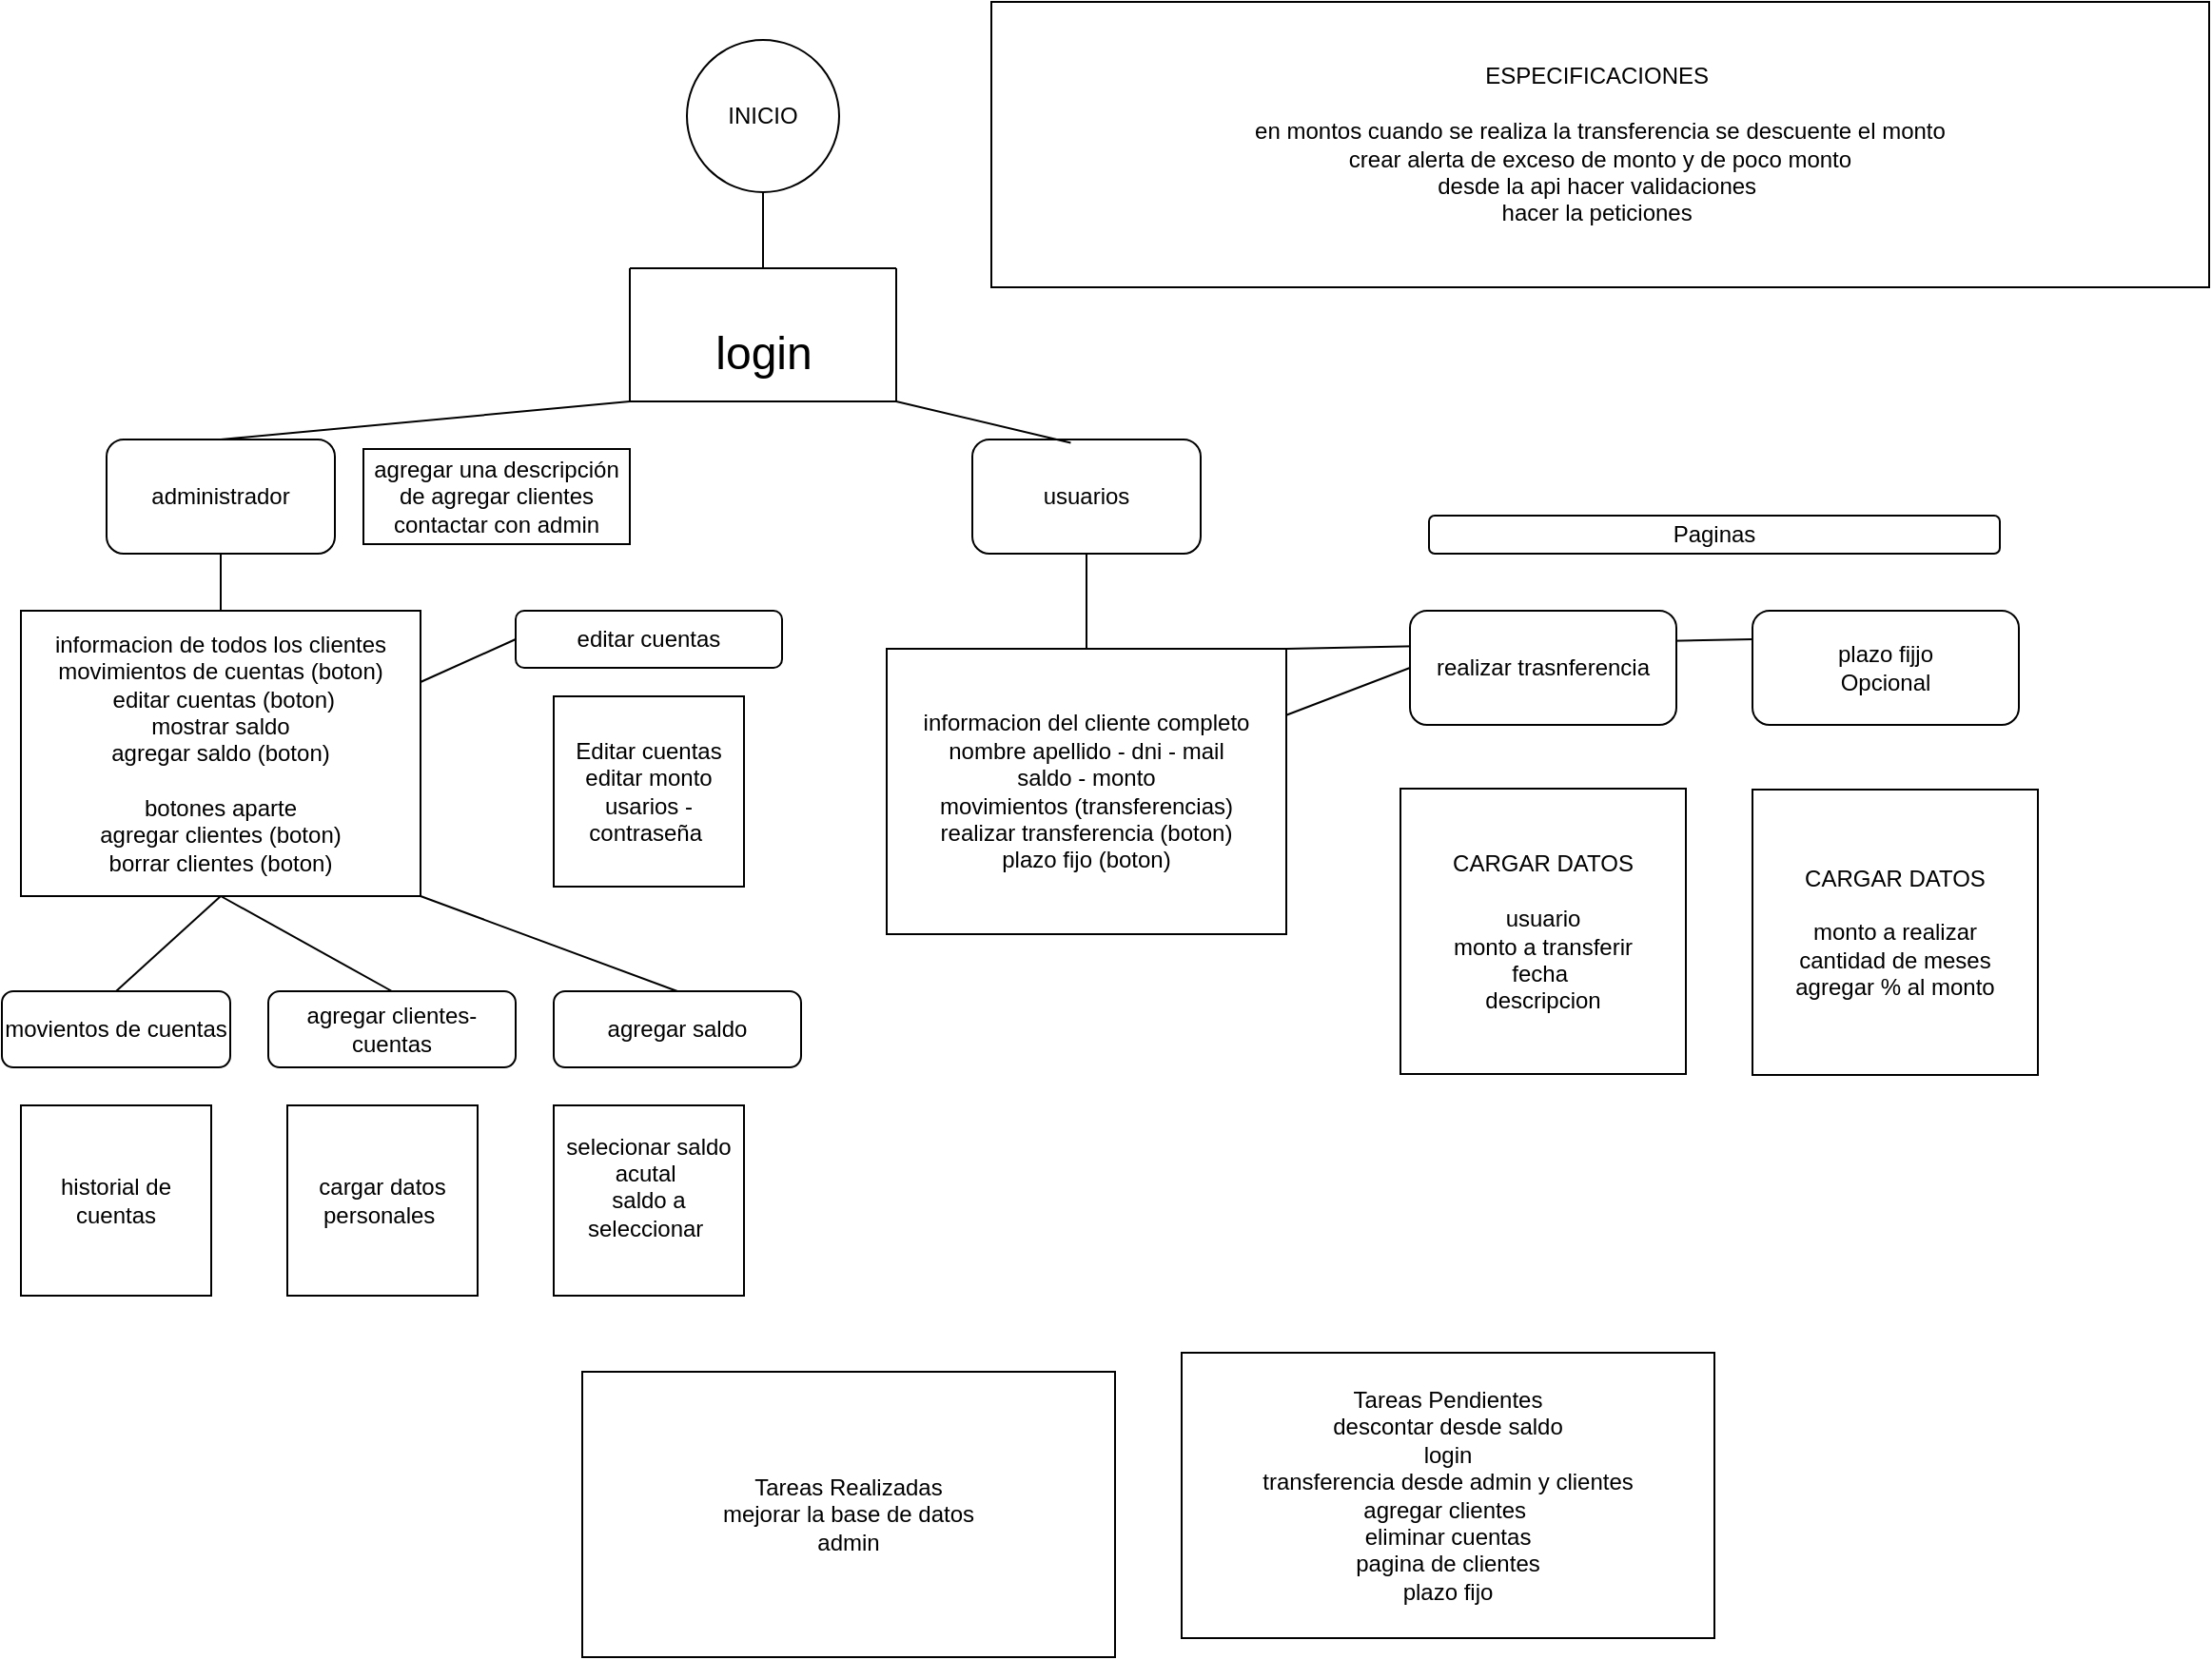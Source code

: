 <mxfile version="22.1.4" type="github">
  <diagram name="Página-1" id="HQ2seOIjVY3zAPGUkfLc">
    <mxGraphModel dx="1226" dy="646" grid="1" gridSize="10" guides="1" tooltips="1" connect="1" arrows="1" fold="1" page="1" pageScale="1" pageWidth="1169" pageHeight="827" math="0" shadow="0">
      <root>
        <mxCell id="0" />
        <mxCell id="1" parent="0" />
        <mxCell id="i-NVnTE6BoDaobyKy-87-19" value="" style="endArrow=none;html=1;rounded=0;exitX=0;exitY=0.25;exitDx=0;exitDy=0;entryX=1;entryY=0;entryDx=0;entryDy=0;" parent="1" source="i-NVnTE6BoDaobyKy-87-15" target="i-NVnTE6BoDaobyKy-87-10" edge="1">
          <mxGeometry width="50" height="50" relative="1" as="geometry">
            <mxPoint x="740" y="420" as="sourcePoint" />
            <mxPoint x="700" y="432" as="targetPoint" />
          </mxGeometry>
        </mxCell>
        <mxCell id="i-NVnTE6BoDaobyKy-87-1" value="INICIO" style="ellipse;whiteSpace=wrap;html=1;aspect=fixed;" parent="1" vertex="1">
          <mxGeometry x="360" y="20" width="80" height="80" as="geometry" />
        </mxCell>
        <mxCell id="i-NVnTE6BoDaobyKy-87-2" value="" style="swimlane;startSize=0;" parent="1" vertex="1">
          <mxGeometry x="330" y="140" width="140" height="70" as="geometry" />
        </mxCell>
        <mxCell id="i-NVnTE6BoDaobyKy-87-3" value="&lt;font style=&quot;font-size: 24px;&quot;&gt;login&lt;/font&gt;" style="text;html=1;align=center;verticalAlign=middle;resizable=0;points=[];autosize=1;strokeColor=none;fillColor=none;strokeWidth=7;" parent="i-NVnTE6BoDaobyKy-87-2" vertex="1">
          <mxGeometry x="35" y="25" width="70" height="40" as="geometry" />
        </mxCell>
        <mxCell id="i-NVnTE6BoDaobyKy-87-4" value="usuarios" style="rounded=1;whiteSpace=wrap;html=1;" parent="1" vertex="1">
          <mxGeometry x="510" y="230" width="120" height="60" as="geometry" />
        </mxCell>
        <mxCell id="i-NVnTE6BoDaobyKy-87-5" value="administrador" style="rounded=1;whiteSpace=wrap;html=1;" parent="1" vertex="1">
          <mxGeometry x="55" y="230" width="120" height="60" as="geometry" />
        </mxCell>
        <mxCell id="i-NVnTE6BoDaobyKy-87-7" value="" style="endArrow=none;html=1;rounded=0;exitX=0.5;exitY=0;exitDx=0;exitDy=0;" parent="1" source="i-NVnTE6BoDaobyKy-87-2" edge="1">
          <mxGeometry width="50" height="50" relative="1" as="geometry">
            <mxPoint x="350" y="150" as="sourcePoint" />
            <mxPoint x="400" y="100" as="targetPoint" />
          </mxGeometry>
        </mxCell>
        <mxCell id="i-NVnTE6BoDaobyKy-87-8" value="" style="endArrow=none;html=1;rounded=0;exitX=0.5;exitY=0;exitDx=0;exitDy=0;entryX=0;entryY=1;entryDx=0;entryDy=0;" parent="1" source="i-NVnTE6BoDaobyKy-87-5" target="i-NVnTE6BoDaobyKy-87-2" edge="1">
          <mxGeometry width="50" height="50" relative="1" as="geometry">
            <mxPoint x="280" y="280" as="sourcePoint" />
            <mxPoint x="330" y="230" as="targetPoint" />
          </mxGeometry>
        </mxCell>
        <mxCell id="i-NVnTE6BoDaobyKy-87-9" value="" style="endArrow=none;html=1;rounded=0;entryX=1;entryY=1;entryDx=0;entryDy=0;exitX=0.431;exitY=0.029;exitDx=0;exitDy=0;exitPerimeter=0;" parent="1" source="i-NVnTE6BoDaobyKy-87-4" target="i-NVnTE6BoDaobyKy-87-2" edge="1">
          <mxGeometry width="50" height="50" relative="1" as="geometry">
            <mxPoint x="290" y="290" as="sourcePoint" />
            <mxPoint x="340" y="240" as="targetPoint" />
            <Array as="points" />
          </mxGeometry>
        </mxCell>
        <mxCell id="i-NVnTE6BoDaobyKy-87-10" value="informacion del cliente completo&lt;br&gt;nombre apellido - dni - mail&lt;br&gt;saldo - monto&lt;br&gt;movimientos (transferencias)&lt;br&gt;realizar transferencia (boton)&lt;br&gt;plazo fijo (boton)" style="rounded=0;whiteSpace=wrap;html=1;" parent="1" vertex="1">
          <mxGeometry x="465" y="340" width="210" height="150" as="geometry" />
        </mxCell>
        <mxCell id="i-NVnTE6BoDaobyKy-87-11" value="realizar trasnferencia" style="rounded=1;whiteSpace=wrap;html=1;" parent="1" vertex="1">
          <mxGeometry x="740" y="320" width="140" height="60" as="geometry" />
        </mxCell>
        <mxCell id="i-NVnTE6BoDaobyKy-87-12" value="CARGAR DATOS&lt;br&gt;&lt;br&gt;usuario&lt;br&gt;monto a transferir&lt;br&gt;fecha&amp;nbsp;&lt;br&gt;descripcion&lt;br&gt;" style="whiteSpace=wrap;html=1;aspect=fixed;" parent="1" vertex="1">
          <mxGeometry x="735" y="413.5" width="150" height="150" as="geometry" />
        </mxCell>
        <mxCell id="i-NVnTE6BoDaobyKy-87-13" style="edgeStyle=orthogonalEdgeStyle;rounded=0;orthogonalLoop=1;jettySize=auto;html=1;exitX=0.5;exitY=1;exitDx=0;exitDy=0;" parent="1" source="i-NVnTE6BoDaobyKy-87-10" target="i-NVnTE6BoDaobyKy-87-10" edge="1">
          <mxGeometry relative="1" as="geometry" />
        </mxCell>
        <mxCell id="i-NVnTE6BoDaobyKy-87-15" value="plazo fijjo&lt;br&gt;Opcional" style="rounded=1;whiteSpace=wrap;html=1;" parent="1" vertex="1">
          <mxGeometry x="920" y="320" width="140" height="60" as="geometry" />
        </mxCell>
        <mxCell id="i-NVnTE6BoDaobyKy-87-16" value="CARGAR DATOS&lt;br&gt;&lt;br&gt;monto a realizar&lt;br&gt;cantidad de meses&lt;br&gt;agregar % al monto" style="whiteSpace=wrap;html=1;aspect=fixed;" parent="1" vertex="1">
          <mxGeometry x="920" y="414" width="150" height="150" as="geometry" />
        </mxCell>
        <mxCell id="i-NVnTE6BoDaobyKy-87-17" value="" style="endArrow=none;html=1;rounded=0;entryX=0.5;entryY=1;entryDx=0;entryDy=0;exitX=0.5;exitY=0;exitDx=0;exitDy=0;" parent="1" source="i-NVnTE6BoDaobyKy-87-10" target="i-NVnTE6BoDaobyKy-87-4" edge="1">
          <mxGeometry width="50" height="50" relative="1" as="geometry">
            <mxPoint x="540" y="390" as="sourcePoint" />
            <mxPoint x="590" y="340" as="targetPoint" />
          </mxGeometry>
        </mxCell>
        <mxCell id="i-NVnTE6BoDaobyKy-87-18" value="" style="endArrow=none;html=1;rounded=0;exitX=0;exitY=0.5;exitDx=0;exitDy=0;" parent="1" source="i-NVnTE6BoDaobyKy-87-11" target="i-NVnTE6BoDaobyKy-87-10" edge="1">
          <mxGeometry width="50" height="50" relative="1" as="geometry">
            <mxPoint x="740" y="430" as="sourcePoint" />
            <mxPoint x="695" y="390" as="targetPoint" />
          </mxGeometry>
        </mxCell>
        <mxCell id="i-NVnTE6BoDaobyKy-87-20" value="Paginas" style="rounded=1;whiteSpace=wrap;html=1;" parent="1" vertex="1">
          <mxGeometry x="750" y="270" width="300" height="20" as="geometry" />
        </mxCell>
        <mxCell id="i-NVnTE6BoDaobyKy-87-21" value="informacion de todos los clientes&lt;br&gt;movimientos de cuentas (boton)&lt;br&gt;&amp;nbsp;editar cuentas (boton)&lt;br&gt;mostrar saldo&lt;br&gt;agregar saldo (boton)&lt;br&gt;&lt;br&gt;botones aparte&lt;br&gt;agregar clientes (boton)&lt;br&gt;borrar clientes (boton)" style="rounded=0;whiteSpace=wrap;html=1;" parent="1" vertex="1">
          <mxGeometry x="10" y="320" width="210" height="150" as="geometry" />
        </mxCell>
        <mxCell id="i-NVnTE6BoDaobyKy-87-23" value="ESPECIFICACIONES&amp;nbsp;&lt;br&gt;&lt;br&gt;en montos cuando se realiza la transferencia se descuente el monto&lt;br&gt;crear alerta de exceso de monto y de poco monto&lt;br&gt;desde la api hacer validaciones&amp;nbsp;&lt;br&gt;hacer la peticiones&amp;nbsp;&lt;br&gt;" style="rounded=0;whiteSpace=wrap;html=1;align=center;" parent="1" vertex="1">
          <mxGeometry x="520" width="640" height="150" as="geometry" />
        </mxCell>
        <mxCell id="i-NVnTE6BoDaobyKy-87-24" value="movientos de cuentas" style="rounded=1;whiteSpace=wrap;html=1;" parent="1" vertex="1">
          <mxGeometry y="520" width="120" height="40" as="geometry" />
        </mxCell>
        <mxCell id="i-NVnTE6BoDaobyKy-87-25" value="agregar clientes-cuentas" style="rounded=1;whiteSpace=wrap;html=1;" parent="1" vertex="1">
          <mxGeometry x="140" y="520" width="130" height="40" as="geometry" />
        </mxCell>
        <mxCell id="i-NVnTE6BoDaobyKy-87-26" value="editar cuentas" style="rounded=1;whiteSpace=wrap;html=1;" parent="1" vertex="1">
          <mxGeometry x="270" y="320" width="140" height="30" as="geometry" />
        </mxCell>
        <mxCell id="i-NVnTE6BoDaobyKy-87-28" value="Editar cuentas&lt;br&gt;editar monto&lt;br&gt;usarios - contraseña&amp;nbsp;" style="whiteSpace=wrap;html=1;aspect=fixed;" parent="1" vertex="1">
          <mxGeometry x="290" y="365" width="100" height="100" as="geometry" />
        </mxCell>
        <mxCell id="i-NVnTE6BoDaobyKy-87-29" style="edgeStyle=orthogonalEdgeStyle;rounded=0;orthogonalLoop=1;jettySize=auto;html=1;exitX=0.5;exitY=1;exitDx=0;exitDy=0;" parent="1" source="i-NVnTE6BoDaobyKy-87-2" target="i-NVnTE6BoDaobyKy-87-2" edge="1">
          <mxGeometry relative="1" as="geometry" />
        </mxCell>
        <mxCell id="i-NVnTE6BoDaobyKy-87-30" value="historial de cuentas" style="whiteSpace=wrap;html=1;aspect=fixed;" parent="1" vertex="1">
          <mxGeometry x="10" y="580" width="100" height="100" as="geometry" />
        </mxCell>
        <mxCell id="i-NVnTE6BoDaobyKy-87-31" value="cargar datos personales&amp;nbsp;" style="whiteSpace=wrap;html=1;aspect=fixed;" parent="1" vertex="1">
          <mxGeometry x="150" y="580" width="100" height="100" as="geometry" />
        </mxCell>
        <mxCell id="i-NVnTE6BoDaobyKy-87-32" value="agregar una descripción de agregar clientes contactar con admin" style="rounded=0;whiteSpace=wrap;html=1;" parent="1" vertex="1">
          <mxGeometry x="190" y="235" width="140" height="50" as="geometry" />
        </mxCell>
        <mxCell id="i-NVnTE6BoDaobyKy-87-33" value="agregar saldo" style="rounded=1;whiteSpace=wrap;html=1;" parent="1" vertex="1">
          <mxGeometry x="290" y="520" width="130" height="40" as="geometry" />
        </mxCell>
        <mxCell id="i-NVnTE6BoDaobyKy-87-34" value="selecionar saldo acutal&amp;nbsp;&lt;br&gt;saldo a seleccionar&amp;nbsp;&lt;br&gt;&amp;nbsp;" style="whiteSpace=wrap;html=1;aspect=fixed;" parent="1" vertex="1">
          <mxGeometry x="290" y="580" width="100" height="100" as="geometry" />
        </mxCell>
        <mxCell id="i-NVnTE6BoDaobyKy-87-35" value="" style="endArrow=none;html=1;rounded=0;entryX=0.5;entryY=1;entryDx=0;entryDy=0;exitX=0.5;exitY=0;exitDx=0;exitDy=0;" parent="1" source="i-NVnTE6BoDaobyKy-87-21" target="i-NVnTE6BoDaobyKy-87-5" edge="1">
          <mxGeometry width="50" height="50" relative="1" as="geometry">
            <mxPoint x="70" y="340" as="sourcePoint" />
            <mxPoint x="120" y="290" as="targetPoint" />
          </mxGeometry>
        </mxCell>
        <mxCell id="i-NVnTE6BoDaobyKy-87-36" value="" style="endArrow=none;html=1;rounded=0;entryX=0;entryY=0.5;entryDx=0;entryDy=0;exitX=1;exitY=0.25;exitDx=0;exitDy=0;" parent="1" source="i-NVnTE6BoDaobyKy-87-21" target="i-NVnTE6BoDaobyKy-87-26" edge="1">
          <mxGeometry width="50" height="50" relative="1" as="geometry">
            <mxPoint x="125" y="330" as="sourcePoint" />
            <mxPoint x="125" y="300" as="targetPoint" />
          </mxGeometry>
        </mxCell>
        <mxCell id="i-NVnTE6BoDaobyKy-87-37" value="" style="endArrow=none;html=1;rounded=0;entryX=0.5;entryY=1;entryDx=0;entryDy=0;exitX=0.5;exitY=0;exitDx=0;exitDy=0;" parent="1" source="i-NVnTE6BoDaobyKy-87-24" target="i-NVnTE6BoDaobyKy-87-21" edge="1">
          <mxGeometry width="50" height="50" relative="1" as="geometry">
            <mxPoint x="135" y="340" as="sourcePoint" />
            <mxPoint x="135" y="310" as="targetPoint" />
          </mxGeometry>
        </mxCell>
        <mxCell id="i-NVnTE6BoDaobyKy-87-38" value="" style="endArrow=none;html=1;rounded=0;entryX=0.5;entryY=1;entryDx=0;entryDy=0;exitX=0.5;exitY=0;exitDx=0;exitDy=0;" parent="1" source="i-NVnTE6BoDaobyKy-87-25" target="i-NVnTE6BoDaobyKy-87-21" edge="1">
          <mxGeometry width="50" height="50" relative="1" as="geometry">
            <mxPoint x="70" y="530" as="sourcePoint" />
            <mxPoint x="125" y="480" as="targetPoint" />
          </mxGeometry>
        </mxCell>
        <mxCell id="i-NVnTE6BoDaobyKy-87-39" value="" style="endArrow=none;html=1;rounded=0;entryX=1;entryY=1;entryDx=0;entryDy=0;exitX=0.5;exitY=0;exitDx=0;exitDy=0;" parent="1" source="i-NVnTE6BoDaobyKy-87-33" target="i-NVnTE6BoDaobyKy-87-21" edge="1">
          <mxGeometry width="50" height="50" relative="1" as="geometry">
            <mxPoint x="80" y="540" as="sourcePoint" />
            <mxPoint x="135" y="490" as="targetPoint" />
          </mxGeometry>
        </mxCell>
        <mxCell id="QaTXq2u6zS-n5LZm85QT-1" value="Tareas Realizadas&lt;br&gt;mejorar la base de datos&lt;br&gt;admin&lt;br&gt;" style="rounded=0;whiteSpace=wrap;html=1;align=center;" vertex="1" parent="1">
          <mxGeometry x="305" y="720" width="280" height="150" as="geometry" />
        </mxCell>
        <mxCell id="QaTXq2u6zS-n5LZm85QT-2" value="Tareas Pendientes&lt;br&gt;descontar desde saldo&lt;br&gt;login&lt;br&gt;transferencia desde admin y clientes&lt;br&gt;agregar clientes&amp;nbsp;&lt;br&gt;eliminar cuentas&lt;br&gt;pagina de clientes&lt;br&gt;plazo fijo" style="rounded=0;whiteSpace=wrap;html=1;align=center;" vertex="1" parent="1">
          <mxGeometry x="620" y="710" width="280" height="150" as="geometry" />
        </mxCell>
      </root>
    </mxGraphModel>
  </diagram>
</mxfile>
